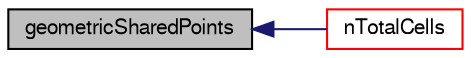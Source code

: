digraph "geometricSharedPoints"
{
  bgcolor="transparent";
  edge [fontname="FreeSans",fontsize="10",labelfontname="FreeSans",labelfontsize="10"];
  node [fontname="FreeSans",fontsize="10",shape=record];
  rankdir="LR";
  Node1552 [label="geometricSharedPoints",height=0.2,width=0.4,color="black", fillcolor="grey75", style="filled", fontcolor="black"];
  Node1552 -> Node1553 [dir="back",color="midnightblue",fontsize="10",style="solid",fontname="FreeSans"];
  Node1553 [label="nTotalCells",height=0.2,width=0.4,color="red",URL="$a27334.html#af5f312e4d0bc5cbcc088e7c247d3a97a",tooltip="Return total number of cells in decomposed mesh. "];
}
